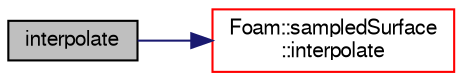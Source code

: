 digraph "interpolate"
{
  bgcolor="transparent";
  edge [fontname="FreeSans",fontsize="10",labelfontname="FreeSans",labelfontsize="10"];
  node [fontname="FreeSans",fontsize="10",shape=record];
  rankdir="LR";
  Node631 [label="interpolate",height=0.2,width=0.4,color="black", fillcolor="grey75", style="filled", fontcolor="black"];
  Node631 -> Node632 [color="midnightblue",fontsize="10",style="solid",fontname="FreeSans"];
  Node632 [label="Foam::sampledSurface\l::interpolate",height=0.2,width=0.4,color="red",URL="$a29378.html#acb5e25bbcf94f482a6b194cfbde024fb",tooltip="interpolation requested for surface "];
}

